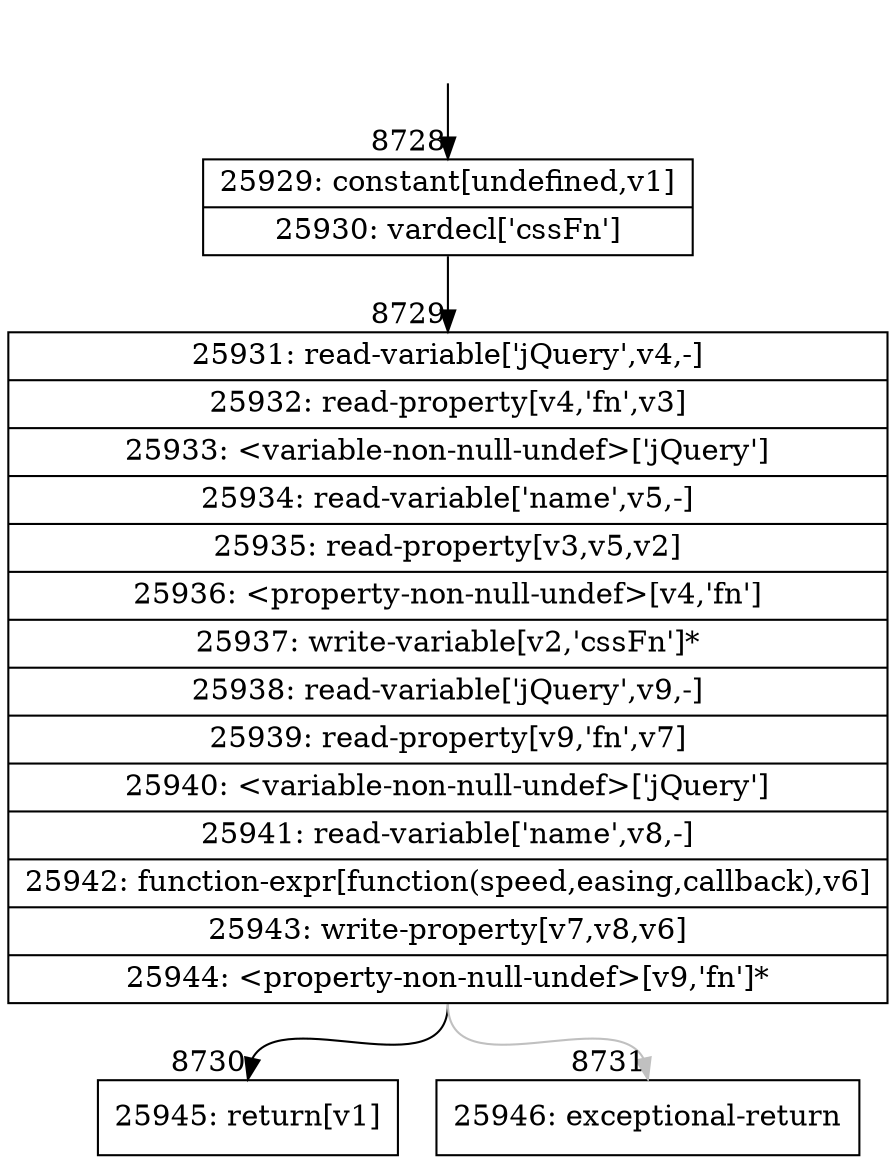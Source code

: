 digraph {
rankdir="TD"
BB_entry540[shape=none,label=""];
BB_entry540 -> BB8728 [tailport=s, headport=n, headlabel="    8728"]
BB8728 [shape=record label="{25929: constant[undefined,v1]|25930: vardecl['cssFn']}" ] 
BB8728 -> BB8729 [tailport=s, headport=n, headlabel="      8729"]
BB8729 [shape=record label="{25931: read-variable['jQuery',v4,-]|25932: read-property[v4,'fn',v3]|25933: \<variable-non-null-undef\>['jQuery']|25934: read-variable['name',v5,-]|25935: read-property[v3,v5,v2]|25936: \<property-non-null-undef\>[v4,'fn']|25937: write-variable[v2,'cssFn']*|25938: read-variable['jQuery',v9,-]|25939: read-property[v9,'fn',v7]|25940: \<variable-non-null-undef\>['jQuery']|25941: read-variable['name',v8,-]|25942: function-expr[function(speed,easing,callback),v6]|25943: write-property[v7,v8,v6]|25944: \<property-non-null-undef\>[v9,'fn']*}" ] 
BB8729 -> BB8730 [tailport=s, headport=n, headlabel="      8730"]
BB8729 -> BB8731 [tailport=s, headport=n, color=gray, headlabel="      8731"]
BB8730 [shape=record label="{25945: return[v1]}" ] 
BB8731 [shape=record label="{25946: exceptional-return}" ] 
}
